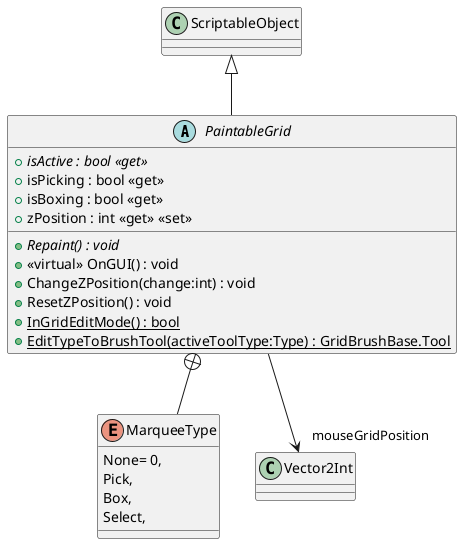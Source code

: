 @startuml
abstract class PaintableGrid {
    + {abstract} Repaint() : void
    + {abstract} isActive : bool <<get>>
    + isPicking : bool <<get>>
    + isBoxing : bool <<get>>
    + zPosition : int <<get>> <<set>>
    + <<virtual>> OnGUI() : void
    + ChangeZPosition(change:int) : void
    + ResetZPosition() : void
    + {static} InGridEditMode() : bool
    + {static} EditTypeToBrushTool(activeToolType:Type) : GridBrushBase.Tool
}
enum MarqueeType {
    None= 0,
    Pick,
    Box,
    Select,
}
ScriptableObject <|-- PaintableGrid
PaintableGrid --> "mouseGridPosition" Vector2Int
PaintableGrid +-- MarqueeType
@enduml
